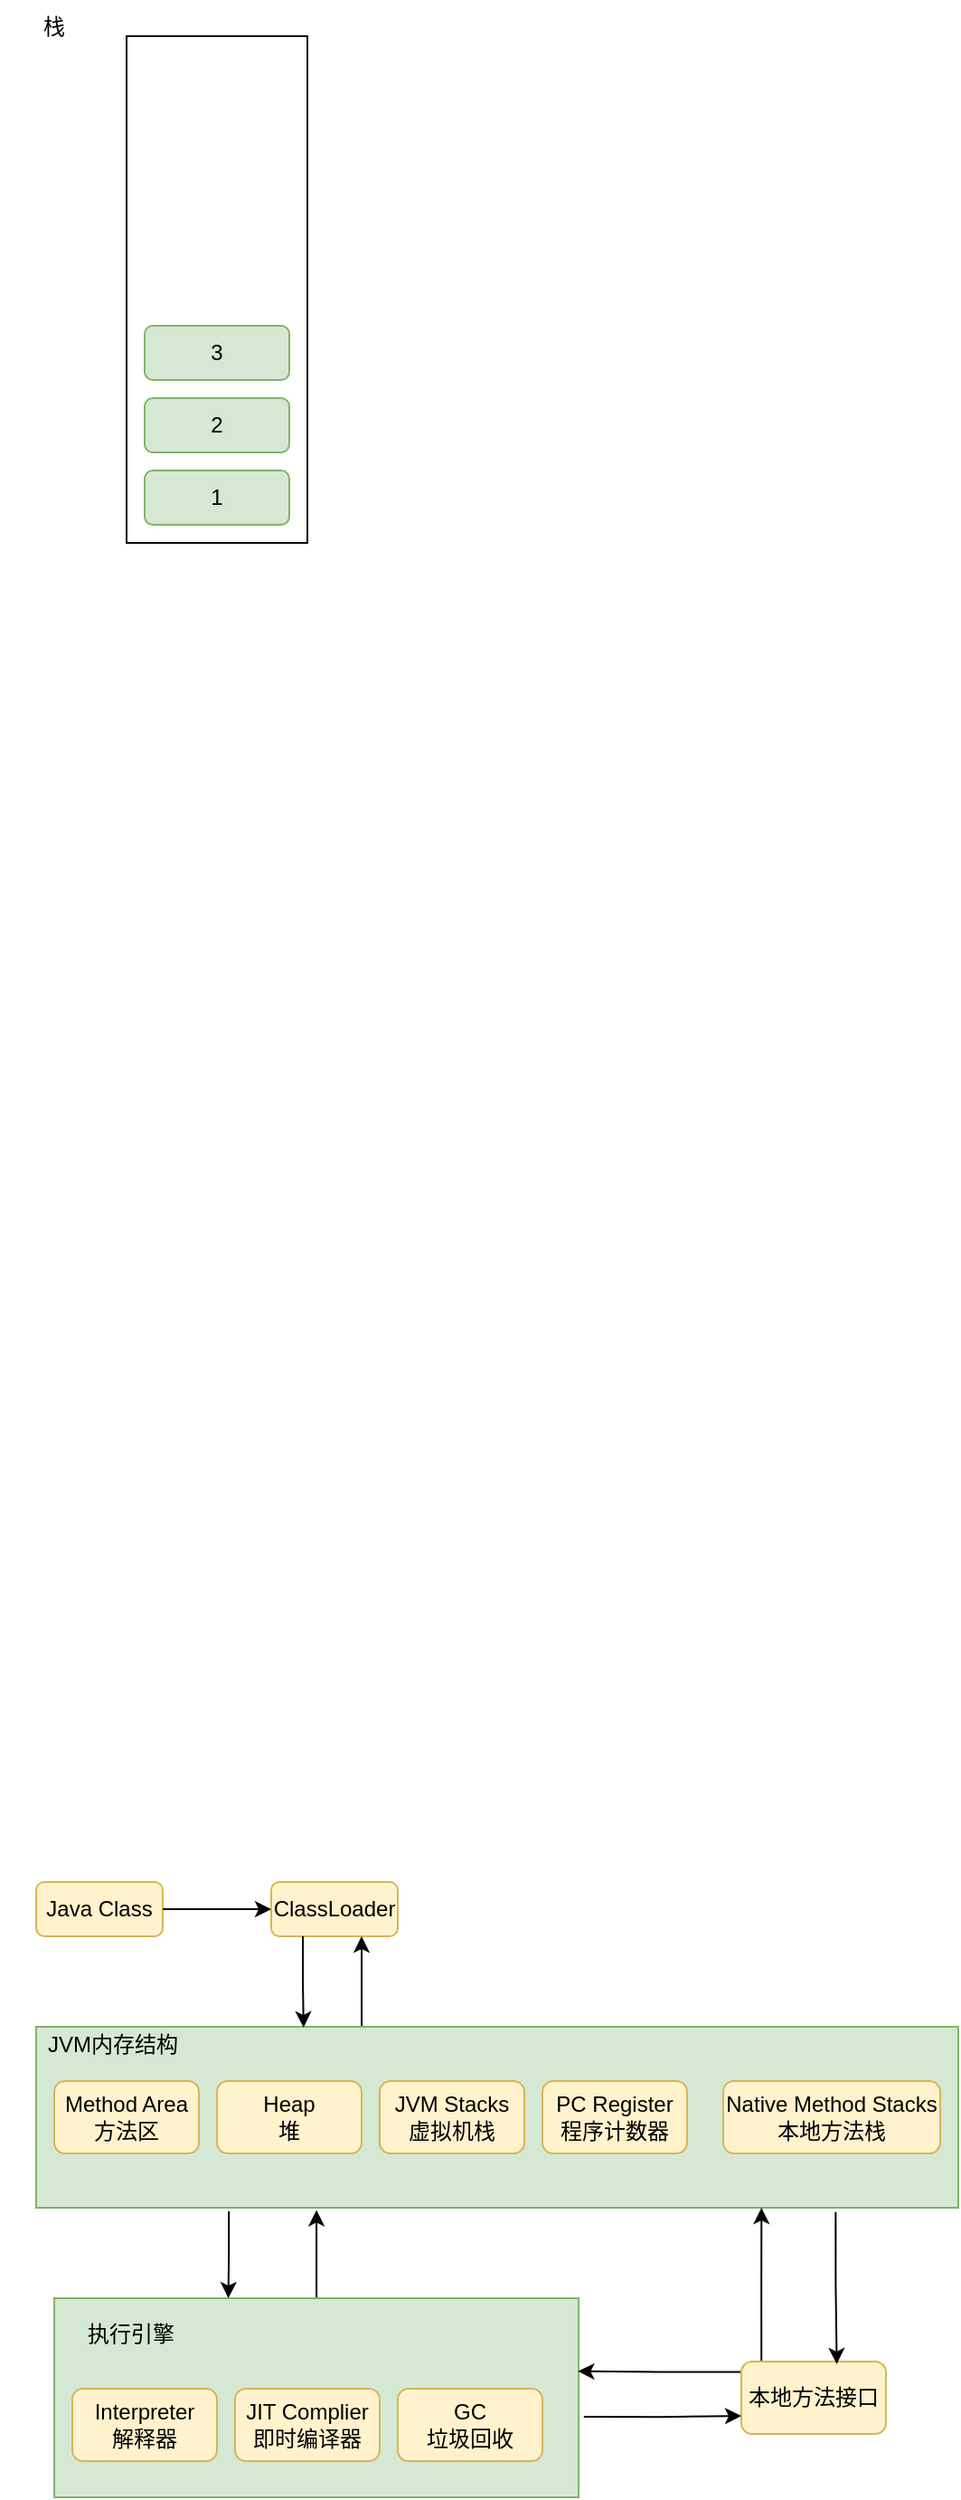 <mxfile version="20.8.20" type="github">
  <diagram name="第 1 页" id="nLULGFqcCWsZitbXmPLK">
    <mxGraphModel dx="989" dy="-635" grid="1" gridSize="10" guides="1" tooltips="1" connect="1" arrows="1" fold="1" page="1" pageScale="1" pageWidth="827" pageHeight="1169" math="0" shadow="0">
      <root>
        <mxCell id="0" />
        <mxCell id="1" parent="0" />
        <mxCell id="6OTB4DQb_PjMig5JAWu3-25" value="" style="group" parent="1" vertex="1" connectable="0">
          <mxGeometry x="50" y="2300" width="510" height="340" as="geometry" />
        </mxCell>
        <mxCell id="6OTB4DQb_PjMig5JAWu3-1" value="&lt;font style=&quot;font-size: 12px;&quot;&gt;Java Class&lt;/font&gt;" style="rounded=1;whiteSpace=wrap;html=1;fillColor=#fff2cc;strokeColor=#d6b656;" parent="6OTB4DQb_PjMig5JAWu3-25" vertex="1">
          <mxGeometry width="70" height="30" as="geometry" />
        </mxCell>
        <mxCell id="6OTB4DQb_PjMig5JAWu3-2" value="ClassLoader" style="rounded=1;whiteSpace=wrap;html=1;fillColor=#fff2cc;strokeColor=#d6b656;" parent="6OTB4DQb_PjMig5JAWu3-25" vertex="1">
          <mxGeometry x="130" width="70" height="30" as="geometry" />
        </mxCell>
        <mxCell id="6OTB4DQb_PjMig5JAWu3-16" style="edgeStyle=orthogonalEdgeStyle;rounded=0;orthogonalLoop=1;jettySize=auto;html=1;exitX=1;exitY=0.5;exitDx=0;exitDy=0;entryX=0;entryY=0.5;entryDx=0;entryDy=0;fontSize=12;" parent="6OTB4DQb_PjMig5JAWu3-25" source="6OTB4DQb_PjMig5JAWu3-1" target="6OTB4DQb_PjMig5JAWu3-2" edge="1">
          <mxGeometry relative="1" as="geometry" />
        </mxCell>
        <mxCell id="6OTB4DQb_PjMig5JAWu3-18" style="edgeStyle=orthogonalEdgeStyle;rounded=0;orthogonalLoop=1;jettySize=auto;html=1;entryX=0.714;entryY=1;entryDx=0;entryDy=0;entryPerimeter=0;fontSize=12;exitX=0.353;exitY=0;exitDx=0;exitDy=0;exitPerimeter=0;" parent="6OTB4DQb_PjMig5JAWu3-25" source="6OTB4DQb_PjMig5JAWu3-3" target="6OTB4DQb_PjMig5JAWu3-2" edge="1">
          <mxGeometry relative="1" as="geometry" />
        </mxCell>
        <mxCell id="6OTB4DQb_PjMig5JAWu3-3" value="" style="rounded=0;whiteSpace=wrap;html=1;fillColor=#d5e8d4;strokeColor=#82b366;" parent="6OTB4DQb_PjMig5JAWu3-25" vertex="1">
          <mxGeometry y="80" width="510" height="100" as="geometry" />
        </mxCell>
        <mxCell id="6OTB4DQb_PjMig5JAWu3-17" style="edgeStyle=orthogonalEdgeStyle;rounded=0;orthogonalLoop=1;jettySize=auto;html=1;exitX=0.25;exitY=1;exitDx=0;exitDy=0;entryX=0.29;entryY=0.004;entryDx=0;entryDy=0;entryPerimeter=0;fontSize=12;" parent="6OTB4DQb_PjMig5JAWu3-25" source="6OTB4DQb_PjMig5JAWu3-2" target="6OTB4DQb_PjMig5JAWu3-3" edge="1">
          <mxGeometry relative="1" as="geometry" />
        </mxCell>
        <mxCell id="6OTB4DQb_PjMig5JAWu3-4" value="Method Area&lt;br&gt;方法区" style="rounded=1;whiteSpace=wrap;html=1;fillColor=#fff2cc;strokeColor=#d6b656;" parent="6OTB4DQb_PjMig5JAWu3-25" vertex="1">
          <mxGeometry x="10" y="110" width="80" height="40" as="geometry" />
        </mxCell>
        <mxCell id="6OTB4DQb_PjMig5JAWu3-5" value="JVM内存结构" style="text;html=1;strokeColor=none;fillColor=none;align=center;verticalAlign=middle;whiteSpace=wrap;rounded=0;" parent="6OTB4DQb_PjMig5JAWu3-25" vertex="1">
          <mxGeometry x="5" y="80" width="75" height="20" as="geometry" />
        </mxCell>
        <mxCell id="6OTB4DQb_PjMig5JAWu3-6" value="Heap&lt;br&gt;堆" style="rounded=1;whiteSpace=wrap;html=1;fillColor=#fff2cc;strokeColor=#d6b656;" parent="6OTB4DQb_PjMig5JAWu3-25" vertex="1">
          <mxGeometry x="100" y="110" width="80" height="40" as="geometry" />
        </mxCell>
        <mxCell id="6OTB4DQb_PjMig5JAWu3-7" value="JVM Stacks&lt;br&gt;虚拟机栈" style="rounded=1;whiteSpace=wrap;html=1;fillColor=#fff2cc;strokeColor=#d6b656;" parent="6OTB4DQb_PjMig5JAWu3-25" vertex="1">
          <mxGeometry x="190" y="110" width="80" height="40" as="geometry" />
        </mxCell>
        <mxCell id="6OTB4DQb_PjMig5JAWu3-8" value="PC Register&lt;br&gt;程序计数器" style="rounded=1;whiteSpace=wrap;html=1;fillColor=#fff2cc;strokeColor=#d6b656;" parent="6OTB4DQb_PjMig5JAWu3-25" vertex="1">
          <mxGeometry x="280" y="110" width="80" height="40" as="geometry" />
        </mxCell>
        <mxCell id="6OTB4DQb_PjMig5JAWu3-9" value="Native Method Stacks&lt;br&gt;本地方法栈" style="rounded=1;whiteSpace=wrap;html=1;fillColor=#fff2cc;strokeColor=#d6b656;" parent="6OTB4DQb_PjMig5JAWu3-25" vertex="1">
          <mxGeometry x="380" y="110" width="120" height="40" as="geometry" />
        </mxCell>
        <mxCell id="6OTB4DQb_PjMig5JAWu3-20" style="edgeStyle=orthogonalEdgeStyle;rounded=0;orthogonalLoop=1;jettySize=auto;html=1;entryX=0.304;entryY=1.012;entryDx=0;entryDy=0;entryPerimeter=0;fontSize=12;" parent="6OTB4DQb_PjMig5JAWu3-25" source="6OTB4DQb_PjMig5JAWu3-10" target="6OTB4DQb_PjMig5JAWu3-3" edge="1">
          <mxGeometry relative="1" as="geometry" />
        </mxCell>
        <mxCell id="6OTB4DQb_PjMig5JAWu3-10" value="" style="rounded=0;whiteSpace=wrap;html=1;fontSize=12;fillColor=#d5e8d4;strokeColor=#82b366;" parent="6OTB4DQb_PjMig5JAWu3-25" vertex="1">
          <mxGeometry x="10" y="230" width="290" height="110" as="geometry" />
        </mxCell>
        <mxCell id="6OTB4DQb_PjMig5JAWu3-19" style="edgeStyle=orthogonalEdgeStyle;rounded=0;orthogonalLoop=1;jettySize=auto;html=1;entryX=0.332;entryY=0;entryDx=0;entryDy=0;entryPerimeter=0;fontSize=12;exitX=0.209;exitY=1.02;exitDx=0;exitDy=0;exitPerimeter=0;" parent="6OTB4DQb_PjMig5JAWu3-25" source="6OTB4DQb_PjMig5JAWu3-3" target="6OTB4DQb_PjMig5JAWu3-10" edge="1">
          <mxGeometry relative="1" as="geometry" />
        </mxCell>
        <mxCell id="6OTB4DQb_PjMig5JAWu3-11" value="Interpreter&lt;br&gt;解释器" style="rounded=1;whiteSpace=wrap;html=1;fillColor=#fff2cc;strokeColor=#d6b656;" parent="6OTB4DQb_PjMig5JAWu3-25" vertex="1">
          <mxGeometry x="20" y="280" width="80" height="40" as="geometry" />
        </mxCell>
        <mxCell id="6OTB4DQb_PjMig5JAWu3-12" value="执行引擎" style="text;html=1;strokeColor=none;fillColor=none;align=center;verticalAlign=middle;whiteSpace=wrap;rounded=0;" parent="6OTB4DQb_PjMig5JAWu3-25" vertex="1">
          <mxGeometry x="15" y="240" width="75" height="20" as="geometry" />
        </mxCell>
        <mxCell id="6OTB4DQb_PjMig5JAWu3-13" value="JIT Complier&lt;br&gt;即时编译器" style="rounded=1;whiteSpace=wrap;html=1;fillColor=#fff2cc;strokeColor=#d6b656;" parent="6OTB4DQb_PjMig5JAWu3-25" vertex="1">
          <mxGeometry x="110" y="280" width="80" height="40" as="geometry" />
        </mxCell>
        <mxCell id="6OTB4DQb_PjMig5JAWu3-14" value="GC&lt;br&gt;垃圾回收" style="rounded=1;whiteSpace=wrap;html=1;fillColor=#fff2cc;strokeColor=#d6b656;" parent="6OTB4DQb_PjMig5JAWu3-25" vertex="1">
          <mxGeometry x="200" y="280" width="80" height="40" as="geometry" />
        </mxCell>
        <mxCell id="6OTB4DQb_PjMig5JAWu3-21" style="edgeStyle=orthogonalEdgeStyle;rounded=0;orthogonalLoop=1;jettySize=auto;html=1;entryX=0.999;entryY=0.367;entryDx=0;entryDy=0;entryPerimeter=0;fontSize=12;exitX=0.015;exitY=0.145;exitDx=0;exitDy=0;exitPerimeter=0;" parent="6OTB4DQb_PjMig5JAWu3-25" source="6OTB4DQb_PjMig5JAWu3-15" target="6OTB4DQb_PjMig5JAWu3-10" edge="1">
          <mxGeometry relative="1" as="geometry" />
        </mxCell>
        <mxCell id="6OTB4DQb_PjMig5JAWu3-23" style="edgeStyle=orthogonalEdgeStyle;rounded=0;orthogonalLoop=1;jettySize=auto;html=1;entryX=0.765;entryY=1;entryDx=0;entryDy=0;fontSize=12;entryPerimeter=0;exitX=0.139;exitY=0.125;exitDx=0;exitDy=0;exitPerimeter=0;" parent="6OTB4DQb_PjMig5JAWu3-25" source="6OTB4DQb_PjMig5JAWu3-15" edge="1">
          <mxGeometry relative="1" as="geometry">
            <mxPoint x="401" y="260" as="sourcePoint" />
            <mxPoint x="401.15" y="180" as="targetPoint" />
          </mxGeometry>
        </mxCell>
        <mxCell id="6OTB4DQb_PjMig5JAWu3-15" value="本地方法接口" style="rounded=1;whiteSpace=wrap;html=1;fillColor=#fff2cc;strokeColor=#d6b656;" parent="6OTB4DQb_PjMig5JAWu3-25" vertex="1">
          <mxGeometry x="390" y="265" width="80" height="40" as="geometry" />
        </mxCell>
        <mxCell id="6OTB4DQb_PjMig5JAWu3-24" style="edgeStyle=orthogonalEdgeStyle;rounded=0;orthogonalLoop=1;jettySize=auto;html=1;entryX=0.66;entryY=0.035;entryDx=0;entryDy=0;entryPerimeter=0;fontSize=12;exitX=0.867;exitY=1.024;exitDx=0;exitDy=0;exitPerimeter=0;" parent="6OTB4DQb_PjMig5JAWu3-25" source="6OTB4DQb_PjMig5JAWu3-3" target="6OTB4DQb_PjMig5JAWu3-15" edge="1">
          <mxGeometry relative="1" as="geometry" />
        </mxCell>
        <mxCell id="6OTB4DQb_PjMig5JAWu3-22" style="edgeStyle=orthogonalEdgeStyle;rounded=0;orthogonalLoop=1;jettySize=auto;html=1;exitX=1.01;exitY=0.596;exitDx=0;exitDy=0;entryX=0;entryY=0.75;entryDx=0;entryDy=0;fontSize=12;exitPerimeter=0;" parent="6OTB4DQb_PjMig5JAWu3-25" source="6OTB4DQb_PjMig5JAWu3-10" target="6OTB4DQb_PjMig5JAWu3-15" edge="1">
          <mxGeometry relative="1" as="geometry" />
        </mxCell>
        <mxCell id="dRDBti_1nO0pmsQmh4rj-2" value="" style="rounded=0;whiteSpace=wrap;html=1;fontSize=12;" vertex="1" parent="1">
          <mxGeometry x="100" y="1280" width="100" height="280" as="geometry" />
        </mxCell>
        <mxCell id="dRDBti_1nO0pmsQmh4rj-3" value="栈" style="text;html=1;strokeColor=none;fillColor=none;align=center;verticalAlign=middle;whiteSpace=wrap;rounded=0;fontSize=12;" vertex="1" parent="1">
          <mxGeometry x="30" y="1260" width="60" height="30" as="geometry" />
        </mxCell>
        <mxCell id="dRDBti_1nO0pmsQmh4rj-4" value="1" style="rounded=1;whiteSpace=wrap;html=1;fontSize=12;fillColor=#d5e8d4;strokeColor=#82b366;" vertex="1" parent="1">
          <mxGeometry x="110" y="1520" width="80" height="30" as="geometry" />
        </mxCell>
        <mxCell id="dRDBti_1nO0pmsQmh4rj-5" value="2" style="rounded=1;whiteSpace=wrap;html=1;fontSize=12;fillColor=#d5e8d4;strokeColor=#82b366;" vertex="1" parent="1">
          <mxGeometry x="110" y="1480" width="80" height="30" as="geometry" />
        </mxCell>
        <mxCell id="dRDBti_1nO0pmsQmh4rj-6" value="3" style="rounded=1;whiteSpace=wrap;html=1;fontSize=12;fillColor=#d5e8d4;strokeColor=#82b366;" vertex="1" parent="1">
          <mxGeometry x="110" y="1440" width="80" height="30" as="geometry" />
        </mxCell>
      </root>
    </mxGraphModel>
  </diagram>
</mxfile>
